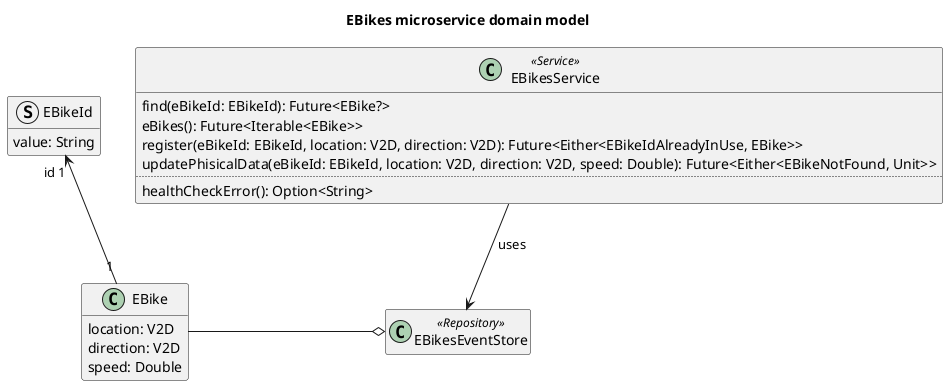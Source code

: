 @startuml ebikes-microservice-domain-model

title EBikes microservice domain model

class EBike {
    location: V2D
    direction: V2D
    speed: Double
}
struct EBikeId {
    value: String
}
EBike "1" -u-> "id 1" EBikeId

class EBikesEventStore <<Repository>>
EBikesEventStore o-l- EBike

class EBikesService <<Service>> {
    find(eBikeId: EBikeId): Future<EBike?>
    eBikes(): Future<Iterable<EBike>>
    register(eBikeId: EBikeId, location: V2D, direction: V2D): Future<Either<EBikeIdAlreadyInUse, EBike>>
    updatePhisicalData(eBikeId: EBikeId, location: V2D, direction: V2D, speed: Double): Future<Either<EBikeNotFound, Unit>>
    ..
    healthCheckError(): Option<String>
}

EBikesService --> EBikesEventStore : "uses"

hide empty members

@enduml
